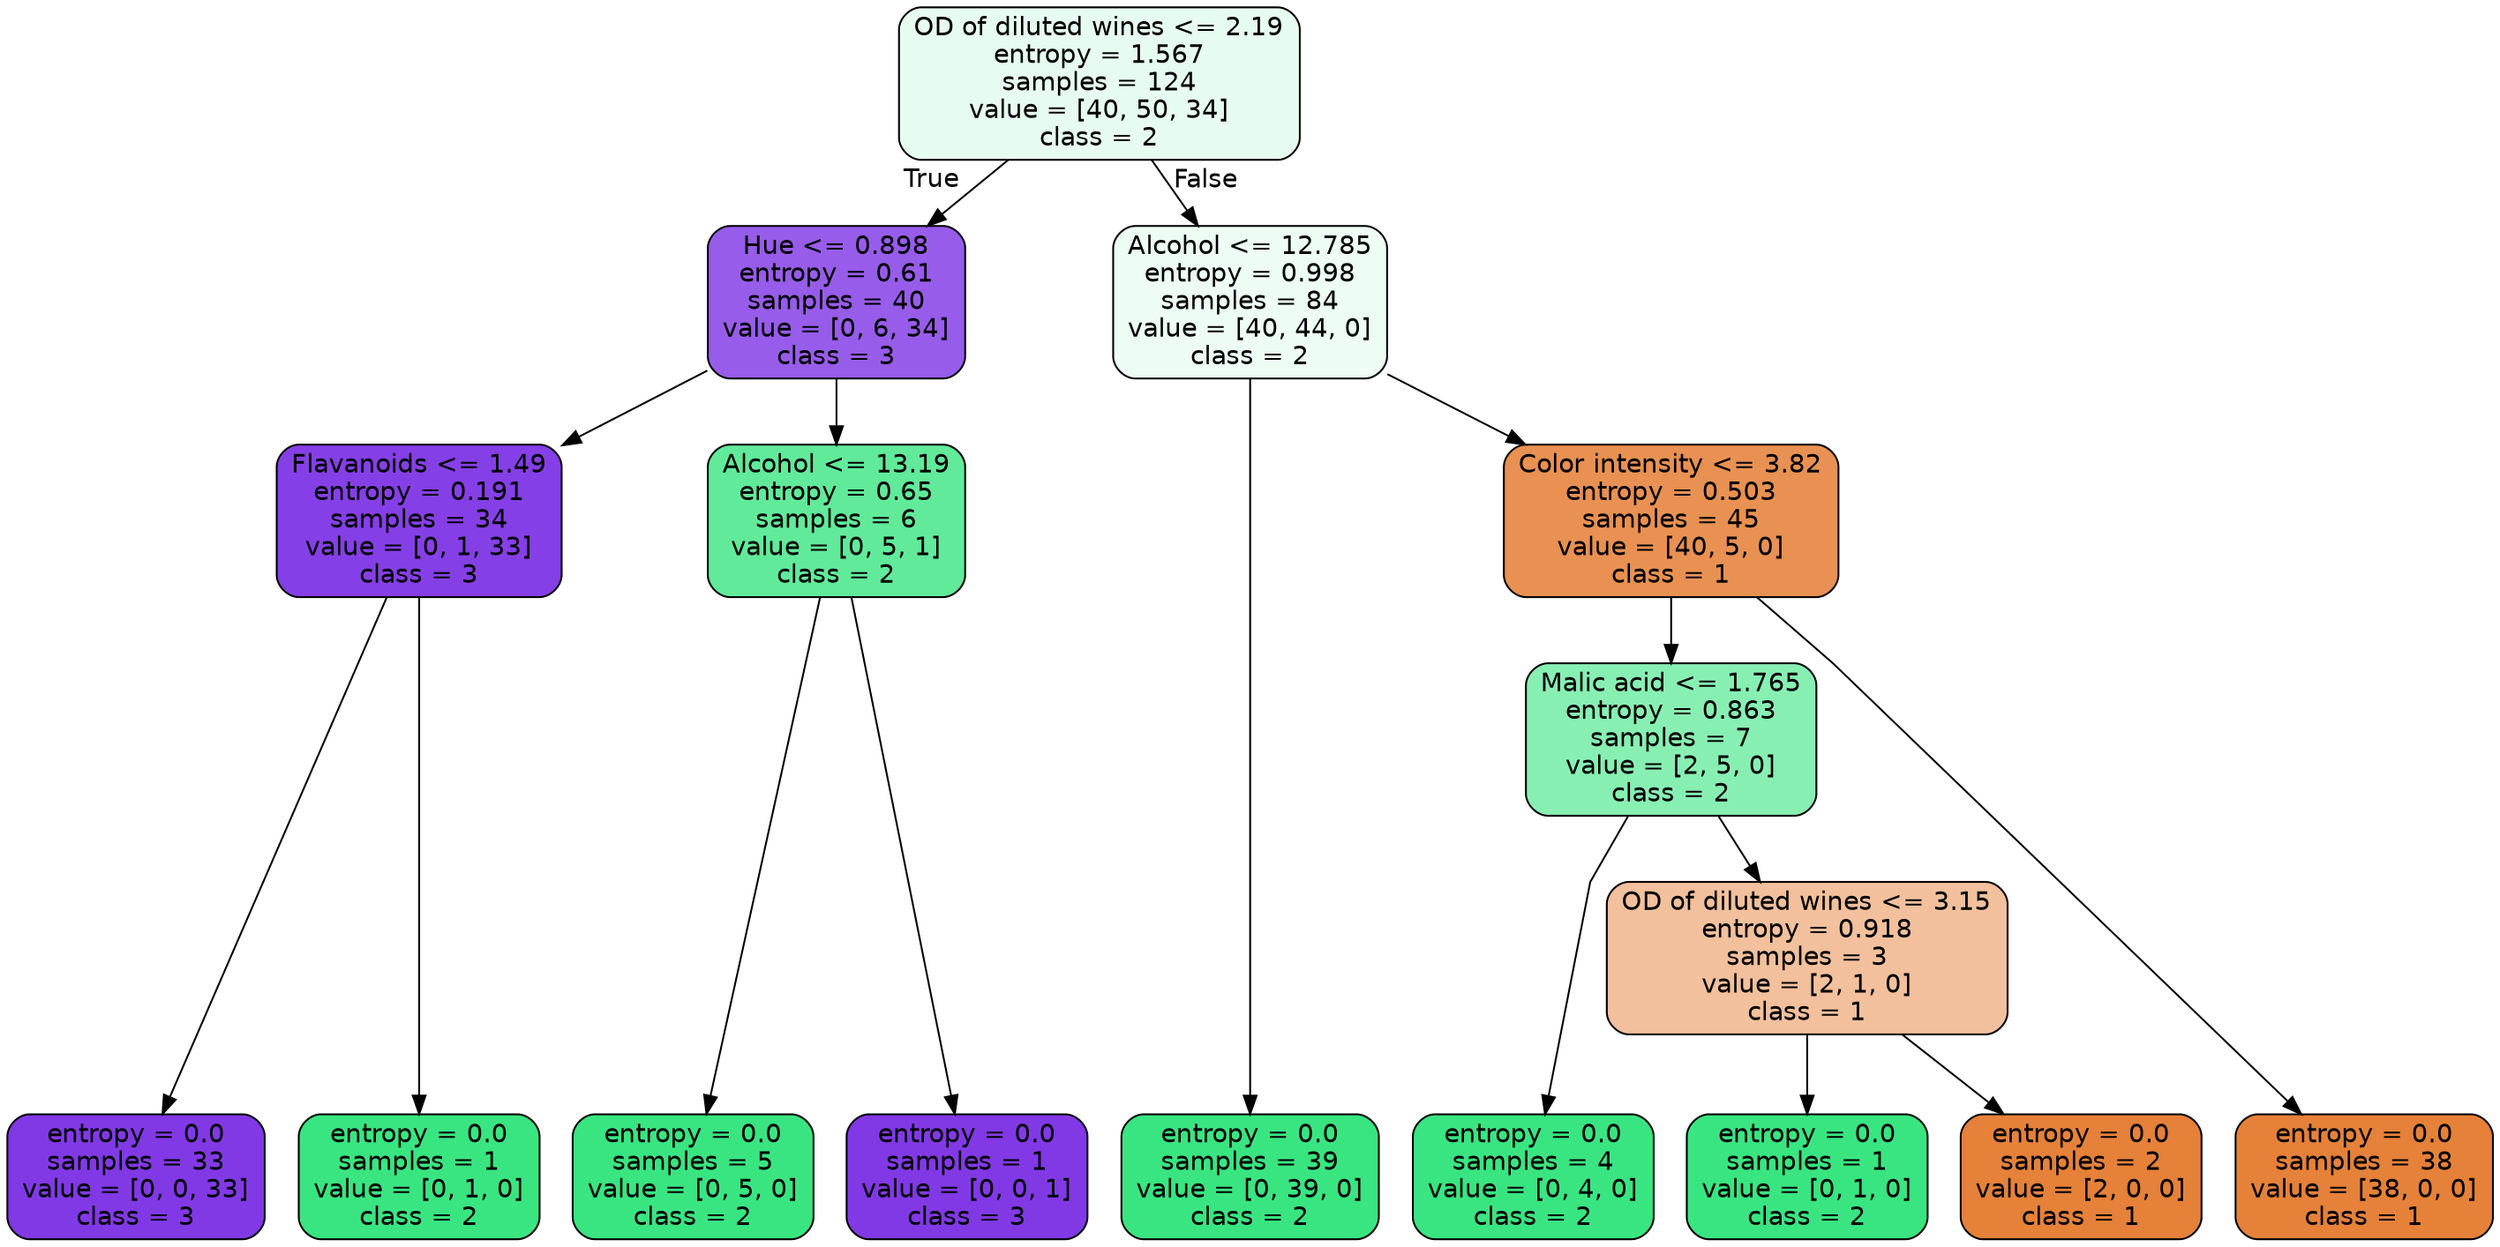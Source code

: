 digraph Tree {
node [shape=box, style="filled, rounded", color="black", fontname="helvetica"] ;
graph [ranksep=equally, splines=polyline] ;
edge [fontname="helvetica"] ;
0 [label="OD of diluted wines <= 2.19\nentropy = 1.567\nsamples = 124\nvalue = [40, 50, 34]\nclass = 2", fillcolor="#e7fcf0"] ;
1 [label="Hue <= 0.898\nentropy = 0.61\nsamples = 40\nvalue = [0, 6, 34]\nclass = 3", fillcolor="#975cea"] ;
0 -> 1 [labeldistance=2.5, labelangle=45, headlabel="True"] ;
2 [label="Flavanoids <= 1.49\nentropy = 0.191\nsamples = 34\nvalue = [0, 1, 33]\nclass = 3", fillcolor="#853fe6"] ;
1 -> 2 ;
3 [label="entropy = 0.0\nsamples = 33\nvalue = [0, 0, 33]\nclass = 3", fillcolor="#8139e5"] ;
2 -> 3 ;
4 [label="entropy = 0.0\nsamples = 1\nvalue = [0, 1, 0]\nclass = 2", fillcolor="#39e581"] ;
2 -> 4 ;
5 [label="Alcohol <= 13.19\nentropy = 0.65\nsamples = 6\nvalue = [0, 5, 1]\nclass = 2", fillcolor="#61ea9a"] ;
1 -> 5 ;
6 [label="entropy = 0.0\nsamples = 5\nvalue = [0, 5, 0]\nclass = 2", fillcolor="#39e581"] ;
5 -> 6 ;
7 [label="entropy = 0.0\nsamples = 1\nvalue = [0, 0, 1]\nclass = 3", fillcolor="#8139e5"] ;
5 -> 7 ;
8 [label="Alcohol <= 12.785\nentropy = 0.998\nsamples = 84\nvalue = [40, 44, 0]\nclass = 2", fillcolor="#edfdf4"] ;
0 -> 8 [labeldistance=2.5, labelangle=-45, headlabel="False"] ;
9 [label="entropy = 0.0\nsamples = 39\nvalue = [0, 39, 0]\nclass = 2", fillcolor="#39e581"] ;
8 -> 9 ;
10 [label="Color intensity <= 3.82\nentropy = 0.503\nsamples = 45\nvalue = [40, 5, 0]\nclass = 1", fillcolor="#e89152"] ;
8 -> 10 ;
11 [label="Malic acid <= 1.765\nentropy = 0.863\nsamples = 7\nvalue = [2, 5, 0]\nclass = 2", fillcolor="#88efb3"] ;
10 -> 11 ;
12 [label="entropy = 0.0\nsamples = 4\nvalue = [0, 4, 0]\nclass = 2", fillcolor="#39e581"] ;
11 -> 12 ;
13 [label="OD of diluted wines <= 3.15\nentropy = 0.918\nsamples = 3\nvalue = [2, 1, 0]\nclass = 1", fillcolor="#f2c09c"] ;
11 -> 13 ;
14 [label="entropy = 0.0\nsamples = 1\nvalue = [0, 1, 0]\nclass = 2", fillcolor="#39e581"] ;
13 -> 14 ;
15 [label="entropy = 0.0\nsamples = 2\nvalue = [2, 0, 0]\nclass = 1", fillcolor="#e58139"] ;
13 -> 15 ;
16 [label="entropy = 0.0\nsamples = 38\nvalue = [38, 0, 0]\nclass = 1", fillcolor="#e58139"] ;
10 -> 16 ;
{rank=same ; 0} ;
{rank=same ; 1; 8} ;
{rank=same ; 2; 5; 10} ;
{rank=same ; 11} ;
{rank=same ; 13} ;
{rank=same ; 3; 4; 6; 7; 9; 12; 14; 15; 16} ;
}